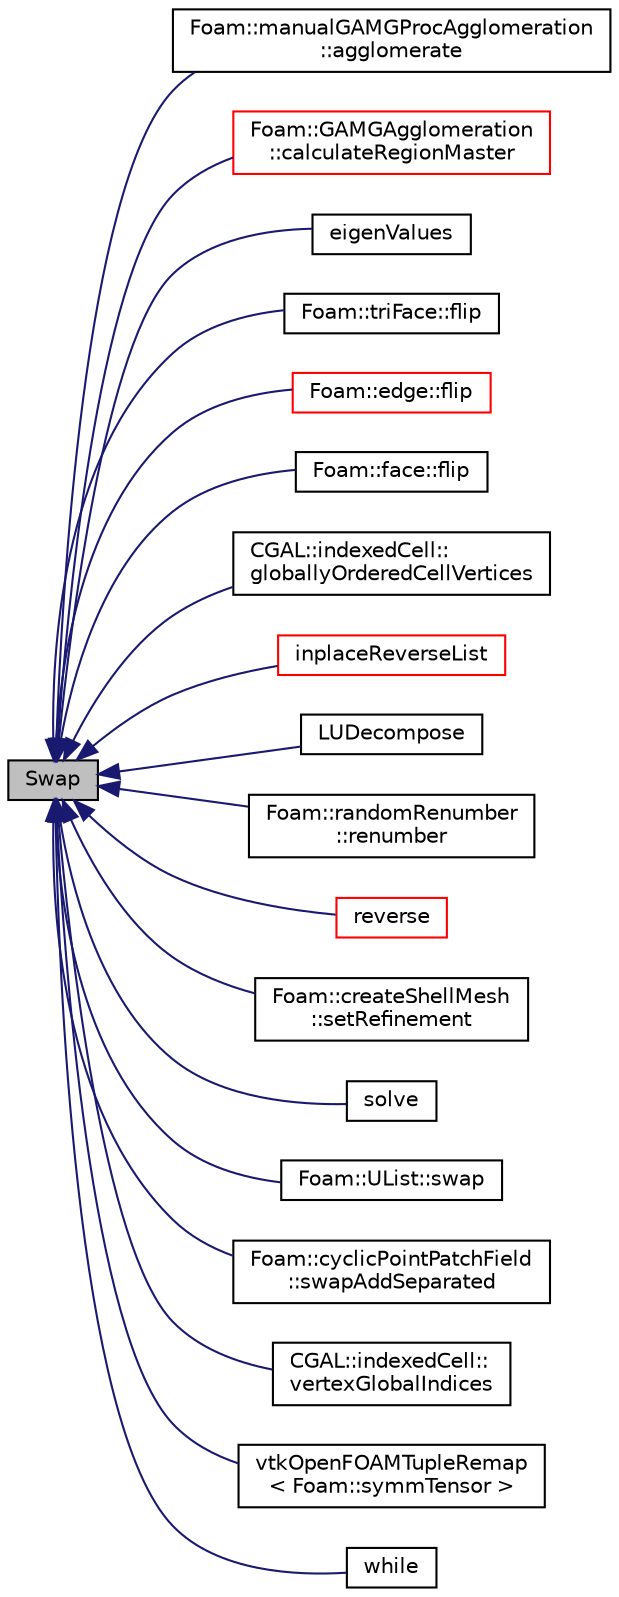 digraph "Swap"
{
  bgcolor="transparent";
  edge [fontname="Helvetica",fontsize="10",labelfontname="Helvetica",labelfontsize="10"];
  node [fontname="Helvetica",fontsize="10",shape=record];
  rankdir="LR";
  Node1 [label="Swap",height=0.2,width=0.4,color="black", fillcolor="grey75", style="filled", fontcolor="black"];
  Node1 -> Node2 [dir="back",color="midnightblue",fontsize="10",style="solid",fontname="Helvetica"];
  Node2 [label="Foam::manualGAMGProcAgglomeration\l::agglomerate",height=0.2,width=0.4,color="black",URL="$a01397.html#aafdd9615cff0be3c3c601afb8526aee5",tooltip="Modify agglomeration. Return true if modified. "];
  Node1 -> Node3 [dir="back",color="midnightblue",fontsize="10",style="solid",fontname="Helvetica"];
  Node3 [label="Foam::GAMGAgglomeration\l::calculateRegionMaster",height=0.2,width=0.4,color="red",URL="$a00896.html#a2924c769d07fb681fe84b5036f9977d6",tooltip="Given fine to coarse processor map determine: "];
  Node1 -> Node4 [dir="back",color="midnightblue",fontsize="10",style="solid",fontname="Helvetica"];
  Node4 [label="eigenValues",height=0.2,width=0.4,color="black",URL="$a10725.html#a439ae805cc773abe7c94178cce4f5ba3"];
  Node1 -> Node5 [dir="back",color="midnightblue",fontsize="10",style="solid",fontname="Helvetica"];
  Node5 [label="Foam::triFace::flip",height=0.2,width=0.4,color="black",URL="$a02677.html#a126cb0362ae2e7935520fb27343bad31",tooltip="Flip the face in-place. "];
  Node1 -> Node6 [dir="back",color="midnightblue",fontsize="10",style="solid",fontname="Helvetica"];
  Node6 [label="Foam::edge::flip",height=0.2,width=0.4,color="red",URL="$a00612.html#a126cb0362ae2e7935520fb27343bad31",tooltip="Flip the edge in-place. "];
  Node1 -> Node7 [dir="back",color="midnightblue",fontsize="10",style="solid",fontname="Helvetica"];
  Node7 [label="Foam::face::flip",height=0.2,width=0.4,color="black",URL="$a00715.html#a126cb0362ae2e7935520fb27343bad31",tooltip="Flip the face in-place. "];
  Node1 -> Node8 [dir="back",color="midnightblue",fontsize="10",style="solid",fontname="Helvetica"];
  Node8 [label="CGAL::indexedCell::\lgloballyOrderedCellVertices",height=0.2,width=0.4,color="black",URL="$a01051.html#aa2b547cd4bfa8695aa99025967f589dc",tooltip="Using the globalIndex object, return a list of four vertices with. "];
  Node1 -> Node9 [dir="back",color="midnightblue",fontsize="10",style="solid",fontname="Helvetica"];
  Node9 [label="inplaceReverseList",height=0.2,width=0.4,color="red",URL="$a10725.html#a34d0630aa91c673db369980044d0abf2",tooltip="Inplace reversal of a list using Swap. "];
  Node1 -> Node10 [dir="back",color="midnightblue",fontsize="10",style="solid",fontname="Helvetica"];
  Node10 [label="LUDecompose",height=0.2,width=0.4,color="black",URL="$a10725.html#ad665fab9e1a6b0c886e5005d39fc1af3",tooltip="LU decompose the matrix with pivoting. "];
  Node1 -> Node11 [dir="back",color="midnightblue",fontsize="10",style="solid",fontname="Helvetica"];
  Node11 [label="Foam::randomRenumber\l::renumber",height=0.2,width=0.4,color="black",URL="$a02065.html#a41d6d1ebe5dfe6dd9a963465a858acb6",tooltip="Return the order in which cells need to be visited, i.e. "];
  Node1 -> Node12 [dir="back",color="midnightblue",fontsize="10",style="solid",fontname="Helvetica"];
  Node12 [label="reverse",height=0.2,width=0.4,color="red",URL="$a10725.html#a7153d7a33d40be3be4187d0e581437fe"];
  Node1 -> Node13 [dir="back",color="midnightblue",fontsize="10",style="solid",fontname="Helvetica"];
  Node13 [label="Foam::createShellMesh\l::setRefinement",height=0.2,width=0.4,color="black",URL="$a00435.html#aef7bf7bc4511c879d54f2bbd3c76729a",tooltip="Play commands into polyTopoChange to create layer mesh. "];
  Node1 -> Node14 [dir="back",color="midnightblue",fontsize="10",style="solid",fontname="Helvetica"];
  Node14 [label="solve",height=0.2,width=0.4,color="black",URL="$a10725.html#ab7b4ceba772da118ccaa05c8195d7776",tooltip="Solve the matrix using Gaussian elimination with pivoting,. "];
  Node1 -> Node15 [dir="back",color="midnightblue",fontsize="10",style="solid",fontname="Helvetica"];
  Node15 [label="Foam::UList::swap",height=0.2,width=0.4,color="black",URL="$a02731.html#aa4cc7e4fca5b60c727246db337f8f3b2",tooltip="Swap two ULists of the same type in constant time. "];
  Node1 -> Node16 [dir="back",color="midnightblue",fontsize="10",style="solid",fontname="Helvetica"];
  Node16 [label="Foam::cyclicPointPatchField\l::swapAddSeparated",height=0.2,width=0.4,color="black",URL="$a00483.html#acc70e74fffb1cf3d5f18e021d5771458",tooltip="Complete swap of patch point values and add to local values. "];
  Node1 -> Node17 [dir="back",color="midnightblue",fontsize="10",style="solid",fontname="Helvetica"];
  Node17 [label="CGAL::indexedCell::\lvertexGlobalIndices",height=0.2,width=0.4,color="black",URL="$a01051.html#aa992f27590f06b05848afcd2c0e00a76",tooltip="Using the globalIndex object, return a list of four (sorted) global. "];
  Node1 -> Node18 [dir="back",color="midnightblue",fontsize="10",style="solid",fontname="Helvetica"];
  Node18 [label="vtkOpenFOAMTupleRemap\l\< Foam::symmTensor \>",height=0.2,width=0.4,color="black",URL="$a04376.html#a8d0f1afcde92be41d78d98eec644ef67"];
  Node1 -> Node19 [dir="back",color="midnightblue",fontsize="10",style="solid",fontname="Helvetica"];
  Node19 [label="while",height=0.2,width=0.4,color="black",URL="$a02965.html#a0b9d5d8b1ecc0bf63b4c35f41598a500"];
}
